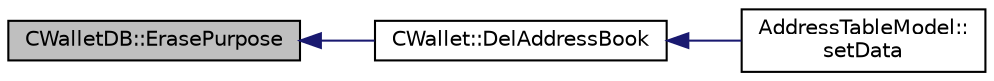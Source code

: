 digraph "CWalletDB::ErasePurpose"
{
  edge [fontname="Helvetica",fontsize="10",labelfontname="Helvetica",labelfontsize="10"];
  node [fontname="Helvetica",fontsize="10",shape=record];
  rankdir="LR";
  Node61 [label="CWalletDB::ErasePurpose",height=0.2,width=0.4,color="black", fillcolor="grey75", style="filled", fontcolor="black"];
  Node61 -> Node62 [dir="back",color="midnightblue",fontsize="10",style="solid",fontname="Helvetica"];
  Node62 [label="CWallet::DelAddressBook",height=0.2,width=0.4,color="black", fillcolor="white", style="filled",URL="$group___actions.html#gac6542da8493cbb958068b7a01c05b631"];
  Node62 -> Node63 [dir="back",color="midnightblue",fontsize="10",style="solid",fontname="Helvetica"];
  Node63 [label="AddressTableModel::\lsetData",height=0.2,width=0.4,color="black", fillcolor="white", style="filled",URL="$class_address_table_model.html#a5c6bd467fd1fc499d126fe2b7380ce5c"];
}
